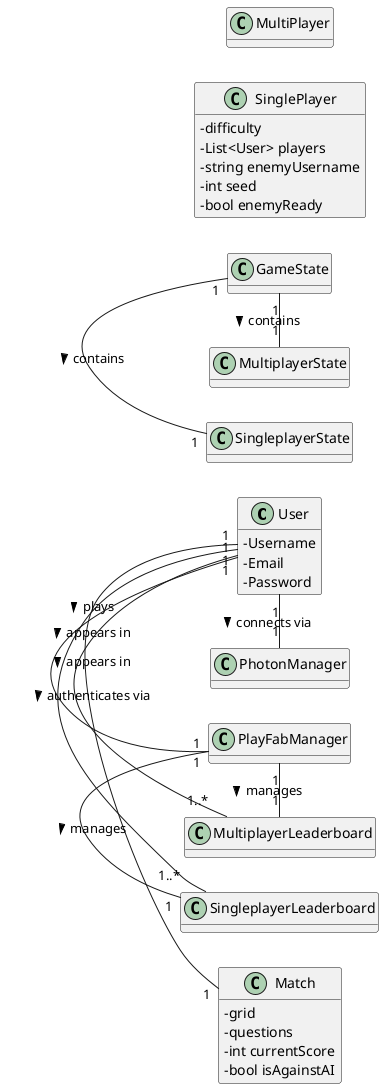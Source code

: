 @startuml
hide methods
left to right direction
skinparam classAttributeIconSize 0

class User {
    -Username
    -Email
    -Password
}

class SingleplayerLeaderboard {
}

class MultiplayerLeaderboard {
}

class Match {
    -grid
    -questions
    -int currentScore
    -bool isAgainstAI
    +StartLevel()
    +EndLevel()
}

class SinglePlayer {
    -difficulty
    -List<User> players
    -string enemyUsername
    -int seed
    -bool enemyReady
    +StartMatch()
    +EndMatch()
}

class MultiPlayer{

}

User "1" - "1" Match : plays >
User "1" - "1" PlayFabManager : authenticates via >
User "1" - "1" PhotonManager : connects via >
User "1" - "1..*" SingleplayerLeaderboard : appears in >
User "1" - "1..*" MultiplayerLeaderboard : appears in >
GameState "1" - "1" SingleplayerState : contains >
GameState "1" - "1" MultiplayerState : contains >

PlayFabManager "1" - "1" SingleplayerLeaderboard : manages >
PlayFabManager "1" - "1" MultiplayerLeaderboard : manages >
@enduml